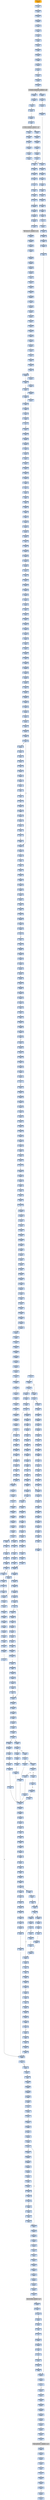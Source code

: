 strict digraph G {
	graph [bgcolor=transparent,
		name=G
	];
	node [color=lightsteelblue,
		fillcolor=lightsteelblue,
		shape=rectangle,
		style=filled
	];
	"0x004242a8"	[label="0x004242a8
movl"];
	"0x004242aa"	[label="0x004242aa
testl"];
	"0x004242a8" -> "0x004242aa"	[color="#000000"];
	"0x00424aab"	[label="0x00424aab
shll"];
	"0x00424aad"	[label="0x00424aad
addl"];
	"0x00424aab" -> "0x00424aad"	[color="#000000"];
	"0x00424bc7"	[label="0x00424bc7
call"];
	"0x004249b0"	[label="0x004249b0
pushl"];
	"0x00424bc7" -> "0x004249b0"	[color="#000000"];
	"0x004247be"	[label="0x004247be
movb"];
	"0x004247c2"	[label="0x004247c2
movl"];
	"0x004247be" -> "0x004247c2"	[color="#000000"];
	"0x004249c2"	[label="0x004249c2
incl"];
	"0x004249c3"	[label="0x004249c3
movb"];
	"0x004249c2" -> "0x004249c3"	[color="#000000"];
	"0x0042405d"	[label="0x0042405d
jne"];
	"0x0042405f"	[label="0x0042405f
leal"];
	"0x0042405d" -> "0x0042405f"	[color="#000000",
		label=F];
	"0x00424416"	[label="0x00424416
jne"];
	"0x00424420"	[label="0x00424420
pushl"];
	"0x00424416" -> "0x00424420"	[color="#000000",
		label=T];
	"0x00424056"	[label="0x00424056
movb"];
	"0x00424058"	[label="0x00424058
scasb"];
	"0x00424056" -> "0x00424058"	[color="#000000"];
	"0x00424a8b"	[label="0x00424a8b
xorl"];
	"0x00424a8d"	[label="0x00424a8d
leal"];
	"0x00424a8b" -> "0x00424a8d"	[color="#000000"];
	"0x00424a75"	[label="0x00424a75
addl"];
	"0x00424a77"	[label="0x00424a77
movl"];
	"0x00424a75" -> "0x00424a77"	[color="#000000"];
	"0x00424949"	[label="0x00424949
je"];
	"0x0042495a"	[label="0x0042495a
movl"];
	"0x00424949" -> "0x0042495a"	[color="#000000",
		label=T];
	"0x004248c9"	[label="0x004248c9
cmpl"];
	"0x004248cc"	[label="0x004248cc
movl"];
	"0x004248c9" -> "0x004248cc"	[color="#000000"];
	"0x00424a93"	[label="0x00424a93
movl"];
	"0x00424a8d" -> "0x00424a93"	[color="#000000"];
	"0x00424f74"	[label="0x00424f74
jb"];
	"0x00424f7a"	[label="0x00424f7a
movl"];
	"0x00424f74" -> "0x00424f7a"	[color="#000000",
		label=F];
	"0x004241b0"	[label="0x004241b0
je"];
	"0x004241ba"	[label="0x004241ba
movl"];
	"0x004241b0" -> "0x004241ba"	[color="#000000",
		label=T];
	"0x004247b9"	[label="0x004247b9
movl"];
	"0x004247bb"	[label="0x004247bb
movb"];
	"0x004247b9" -> "0x004247bb"	[color="#000000"];
	"0x00424e6a"	[label="0x00424e6a
movl"];
	"0x00424e6d"	[label="0x00424e6d
movl"];
	"0x00424e6a" -> "0x00424e6d"	[color="#000000"];
	"0x004247a8"	[label="0x004247a8
movl"];
	"0x004247ad"	[label="0x004247ad
pushl"];
	"0x004247a8" -> "0x004247ad"	[color="#000000"];
	"0x00424ba2"	[label="0x00424ba2
leal"];
	"0x00424ba8"	[label="0x00424ba8
leal"];
	"0x00424ba2" -> "0x00424ba8"	[color="#000000"];
	"0x0042404f"	[label="0x0042404f
call"];
	GETPROCADDRESS_KERNEL32_DLL	[color=lightgrey,
		fillcolor=lightgrey,
		label="GETPROCADDRESS_KERNEL32_DLL
GETPROCADDRESS-KERNEL32-DLL"];
	"0x0042404f" -> GETPROCADDRESS_KERNEL32_DLL	[color="#000000"];
	"0x00424ed9"	[label="0x00424ed9
movl"];
	"0x00424ede"	[label="0x00424ede
subl"];
	"0x00424ed9" -> "0x00424ede"	[color="#000000"];
	"0x00424ee2"	[label="0x00424ee2
shrl"];
	"0x00424ee4"	[label="0x00424ee4
movl"];
	"0x00424ee2" -> "0x00424ee4"	[color="#000000"];
	"0x0042484d"	[label="0x0042484d
leal"];
	"0x00424851"	[label="0x00424851
xorl"];
	"0x0042484d" -> "0x00424851"	[color="#000000"];
	"0x00424042"	[label="0x00424042
movl"];
	"0x00424048"	[label="0x00424048
movl"];
	"0x00424042" -> "0x00424048"	[color="#000000"];
	"0x004246ea"	[label="0x004246ea
pushl"];
	"0x004246eb"	[label="0x004246eb
pushl"];
	"0x004246ea" -> "0x004246eb"	[color="#000000"];
	"0x0042411f"	[label="0x0042411f
orl"];
	"0x00424121"	[label="0x00424121
je"];
	"0x0042411f" -> "0x00424121"	[color="#000000"];
	"0x00424b08"	[label="0x00424b08
movl"];
	"0x00424b0c"	[label="0x00424b0c
pushl"];
	"0x00424b08" -> "0x00424b0c"	[color="#000000"];
	"0x00424d38"	[label="0x00424d38
movl"];
	"0x00424d3a"	[label="0x00424d3a
incl"];
	"0x00424d38" -> "0x00424d3a"	[color="#000000"];
	"0x00424a9b"	[label="0x00424a9b
movb"];
	"0x00424aa2"	[label="0x00424aa2
popl"];
	"0x00424a9b" -> "0x00424aa2"	[color="#000000"];
	"0x0042410e"	[label="0x0042410e
pushl"];
	"0x0042410f"	[label="0x0042410f
pushl"];
	"0x0042410e" -> "0x0042410f"	[color="#000000"];
	"0x004242ee"	[label="0x004242ee
testl"];
	"0x004242f0"	[label="0x004242f0
popl"];
	"0x004242ee" -> "0x004242f0"	[color="#000000"];
	"0x00424cc9"	[label="0x00424cc9
jb"];
	"0x00424ccb"	[label="0x00424ccb
jmp"];
	"0x00424cc9" -> "0x00424ccb"	[color="#000000",
		label=F];
	"0x00424960"	[label="0x00424960
xorl"];
	"0x00424962"	[label="0x00424962
testl"];
	"0x00424960" -> "0x00424962"	[color="#000000"];
	"0x004240f7"	[label="0x004240f7
pushl"];
	"0x004240fa"	[label="0x004240fa
pushl"];
	"0x004240f7" -> "0x004240fa"	[color="#000000"];
	"0x00424e42"	[label="0x00424e42
movb"];
	"0x00424e46"	[label="0x00424e46
movl"];
	"0x00424e42" -> "0x00424e46"	[color="#000000"];
	"0x004249bc"	[label="0x004249bc
jb"];
	"0x004249be"	[label="0x004249be
movl"];
	"0x004249bc" -> "0x004249be"	[color="#000000",
		label=F];
	"0x004249ee"	[label="0x004249ee
movl"];
	"0x004249bc" -> "0x004249ee"	[color="#000000",
		label=T];
	"0x00424bc3"	[label="0x00424bc3
xorl"];
	"0x00424bc5"	[label="0x00424bc5
movl"];
	"0x00424bc3" -> "0x00424bc5"	[color="#000000"];
	"0x00424b6d"	[label="0x00424b6d
pushl"];
	"0x00424b6e"	[label="0x00424b6e
leal"];
	"0x00424b6d" -> "0x00424b6e"	[color="#000000"];
	"0x00424155"	[label="0x00424155
jmp"];
	"0x0042415f"	[label="0x0042415f
movl"];
	"0x00424155" -> "0x0042415f"	[color="#000000"];
	"0x004246d7"	[label="0x004246d7
call"];
	"0x00424a84"	[label="0x00424a84
pushl"];
	"0x004246d7" -> "0x00424a84"	[color="#000000"];
	"0x00424a6c"	[label="0x00424a6c
subl"];
	"0x00424a6e"	[label="0x00424a6e
popl"];
	"0x00424a6c" -> "0x00424a6e"	[color="#000000"];
	"0x004248e9"	[label="0x004248e9
movl"];
	"0x004248eb"	[label="0x004248eb
andl"];
	"0x004248e9" -> "0x004248eb"	[color="#000000"];
	"0x00424b43"	[label="0x00424b43
movl"];
	"0x00424b49"	[label="0x00424b49
movl"];
	"0x00424b43" -> "0x00424b49"	[color="#000000"];
	"0x004242ac"	[label="0x004242ac
jne"];
	"0x004242b1"	[label="0x004242b1
addl"];
	"0x004242ac" -> "0x004242b1"	[color="#000000",
		label=T];
	"0x00424970"	[label="0x00424970
testb"];
	"0x00424972"	[label="0x00424972
je"];
	"0x00424970" -> "0x00424972"	[color="#000000"];
	"0x00424e62"	[label="0x00424e62
movl"];
	"0x00424e65"	[label="0x00424e65
jae"];
	"0x00424e62" -> "0x00424e65"	[color="#000000"];
	"0x004248ad"	[label="0x004248ad
cmpl"];
	"0x004248b3"	[label="0x004248b3
movl"];
	"0x004248ad" -> "0x004248b3"	[color="#000000"];
	"0x00424eec"	[label="0x00424eec
subl"];
	"0x00424eee"	[label="0x00424eee
andl"];
	"0x00424eec" -> "0x00424eee"	[color="#000000"];
	"0x00424161"	[label="0x00424161
movl"];
	"0x00424163"	[label="0x00424163
addl"];
	"0x00424161" -> "0x00424163"	[color="#000000"];
	"0x0042492b"	[label="0x0042492b
addl"];
	"0x0042492e"	[label="0x0042492e
cmpl"];
	"0x0042492b" -> "0x0042492e"	[color="#000000"];
	"0x004247db"	[label="0x004247db
movl"];
	"0x004247de"	[label="0x004247de
movl"];
	"0x004247db" -> "0x004247de"	[color="#000000"];
	"0x00424cd4"	[label="0x00424cd4
movl"];
	"0x00424cda"	[label="0x00424cda
leal"];
	"0x00424cd4" -> "0x00424cda"	[color="#000000"];
	"0x00424d2d"	[label="0x00424d2d
cmpl"];
	"0x00424d32"	[label="0x00424d32
jae"];
	"0x00424d2d" -> "0x00424d32"	[color="#000000"];
	"0x004240e8"	[label="0x004240e8
pushl"];
	"0x004240e9"	[label="0x004240e9
movl"];
	"0x004240e8" -> "0x004240e9"	[color="#000000"];
	"0x0042492a"	[label="0x0042492a
decl"];
	"0x0042492a" -> "0x0042492b"	[color="#000000"];
	"0x00424853"	[label="0x00424853
repz"];
	"0x00424851" -> "0x00424853"	[color="#000000"];
	"0x00424a86"	[label="0x00424a86
pushl"];
	"0x00424a87"	[label="0x00424a87
movl"];
	"0x00424a86" -> "0x00424a87"	[color="#000000"];
	"0x00424ece"	[label="0x00424ece
movl"];
	"0x00424ed1"	[label="0x00424ed1
jae"];
	"0x00424ece" -> "0x00424ed1"	[color="#000000"];
	"0x00424840"	[label="0x00424840
movl"];
	"0x00424845"	[label="0x00424845
movl"];
	"0x00424840" -> "0x00424845"	[color="#000000"];
	"0x00424911"	[label="0x00424911
movl"];
	"0x00424915"	[label="0x00424915
andl"];
	"0x00424911" -> "0x00424915"	[color="#000000"];
	"0x004249cc"	[label="0x004249cc
movl"];
	"0x004249d0"	[label="0x004249d0
shll"];
	"0x004249cc" -> "0x004249d0"	[color="#000000"];
	"0x00424f63"	[label="0x00424f63
jmp"];
	"0x00424f70"	[label="0x00424f70
cmpl"];
	"0x00424f63" -> "0x00424f70"	[color="#000000"];
	"0x004248e6"	[label="0x004248e6
shrl"];
	"0x004248e6" -> "0x004248e9"	[color="#000000"];
	"0x00424eb5"	[label="0x00424eb5
movl"];
	"0x00424eb8"	[label="0x00424eb8
movl"];
	"0x00424eb5" -> "0x00424eb8"	[color="#000000"];
	"0x00424ed3"	[label="0x00424ed3
movl"];
	"0x00424ed6"	[label="0x00424ed6
movl"];
	"0x00424ed3" -> "0x00424ed6"	[color="#000000"];
	"0x004248fa"	[label="0x004248fa
movl"];
	"0x004248fe"	[label="0x004248fe
movl"];
	"0x004248fa" -> "0x004248fe"	[color="#000000"];
	"0x00424af8"	[label="0x00424af8
popl"];
	"0x00424af9"	[label="0x00424af9
addl"];
	"0x00424af8" -> "0x00424af9"	[color="#000000"];
	"0x004240bc"	[label="0x004240bc
pushl"];
	"0x004240be"	[label="0x004240be
call"];
	"0x004240bc" -> "0x004240be"	[color="#000000"];
	"0x00424b0d"	[label="0x00424b0d
movl"];
	"0x00424b0c" -> "0x00424b0d"	[color="#000000"];
	"0x00424d42"	[label="0x00424d42
jmp"];
	"0x00424d42" -> "0x00424f70"	[color="#000000"];
	"0x004249e4"	[label="0x004249e4
movl"];
	"0x004249e6"	[label="0x004249e6
movl"];
	"0x004249e4" -> "0x004249e6"	[color="#000000"];
	"0x00424289"	[label="0x00424289
jne"];
	"0x00424292"	[label="0x00424292
movl"];
	"0x00424289" -> "0x00424292"	[color="#000000",
		label=T];
	"0x00424e76"	[label="0x00424e76
shrl"];
	"0x00424e78"	[label="0x00424e78
movl"];
	"0x00424e76" -> "0x00424e78"	[color="#000000"];
	"0x00424994"	[label="0x00424994
movl"];
	"0x00424996"	[label="0x00424996
movl"];
	"0x00424994" -> "0x00424996"	[color="#000000"];
	"0x0042436e"	[label="0x0042436e
jmp"];
	"0x004242a2"	[label="0x004242a2
movl"];
	"0x0042436e" -> "0x004242a2"	[color="#000000"];
	"0x00424e8a"	[label="0x00424e8a
leal"];
	"0x00424e90"	[label="0x00424e90
call"];
	"0x00424e8a" -> "0x00424e90"	[color="#000000"];
	"0x0042415f" -> "0x00424161"	[color="#000000"];
	"0x004246f0"	[label="0x004246f0
call"];
	"0x00424b02"	[label="0x00424b02
movl"];
	"0x004246f0" -> "0x00424b02"	[color="#000000"];
	"0x004249b5"	[label="0x004249b5
pushl"];
	"0x004249b6"	[label="0x004249b6
movl"];
	"0x004249b5" -> "0x004249b6"	[color="#000000"];
	"0x00424939"	[label="0x00424939
movl"];
	"0x0042493d"	[label="0x0042493d
jge"];
	"0x00424939" -> "0x0042493d"	[color="#000000"];
	"0x004247fb"	[label="0x004247fb
subl"];
	"0x004247fd"	[label="0x004247fd
andl"];
	"0x004247fb" -> "0x004247fd"	[color="#000000"];
	"0x0042480b"	[label="0x0042480b
popl"];
	"0x0042480c"	[label="0x0042480c
ret"];
	"0x0042480b" -> "0x0042480c"	[color="#000000"];
	"0x004248c1"	[label="0x004248c1
movl"];
	"0x004248c4"	[label="0x004248c4
movl"];
	"0x004248c1" -> "0x004248c4"	[color="#000000"];
	"0x00424a6a"	[label="0x00424a6a
subl"];
	"0x00424a6a" -> "0x00424a6c"	[color="#000000"];
	"0x00424ec8"	[label="0x00424ec8
cmpl"];
	"0x00424ecb"	[label="0x00424ecb
movl"];
	"0x00424ec8" -> "0x00424ecb"	[color="#000000"];
	"0x004249a4"	[label="0x004249a4
movb"];
	"0x004249a6"	[label="0x004249a6
popl"];
	"0x004249a4" -> "0x004249a6"	[color="#000000"];
	"0x0042417b"	[label="0x0042417b
popl"];
	"0x0042417c"	[label="0x0042417c
pushl"];
	"0x0042417b" -> "0x0042417c"	[color="#000000"];
	"0x00424f70" -> "0x00424f74"	[color="#000000"];
	"0x004249fd"	[label="0x004249fd
movl"];
	"0x00424a00"	[label="0x00424a00
andl"];
	"0x004249fd" -> "0x00424a00"	[color="#000000"];
	"0x00424b71"	[label="0x00424b71
pushl"];
	"0x00424b6e" -> "0x00424b71"	[color="#000000"];
	"0x00424384"	[label="0x00424384
jmp"];
	"0x00424271"	[label="0x00424271
movl"];
	"0x00424384" -> "0x00424271"	[color="#000000"];
	"0x004249a2"	[label="0x004249a2
popl"];
	"0x004249a3"	[label="0x004249a3
popl"];
	"0x004249a2" -> "0x004249a3"	[color="#000000"];
	"0x0042483c"	[label="0x0042483c
pushl"];
	"0x0042483d"	[label="0x0042483d
movl"];
	"0x0042483c" -> "0x0042483d"	[color="#000000"];
	"0x00424b06"	[label="0x00424b06
movl"];
	"0x00424b02" -> "0x00424b06"	[color="#000000"];
	"0x00424f37"	[label="0x00424f37
movl"];
	"0x00424f39"	[label="0x00424f39
movl"];
	"0x00424f37" -> "0x00424f39"	[color="#000000"];
	"0x004249c0"	[label="0x004249c0
movb"];
	"0x004249c0" -> "0x004249c2"	[color="#000000"];
	"0x00424904"	[label="0x00424904
shll"];
	"0x00424907"	[label="0x00424907
movw"];
	"0x00424904" -> "0x00424907"	[color="#000000"];
	"0x00424f3e"	[label="0x00424f3e
leal"];
	"0x00424f41"	[label="0x00424f41
cmpl"];
	"0x00424f3e" -> "0x00424f41"	[color="#000000"];
	"0x0042486d"	[label="0x0042486d
leal"];
	"0x00424871"	[label="0x00424871
incl"];
	"0x0042486d" -> "0x00424871"	[color="#000000"];
	"0x00424864"	[label="0x00424864
xorl"];
	"0x00424866"	[label="0x00424866
movb"];
	"0x00424864" -> "0x00424866"	[color="#000000"];
	"0x00424a83"	[label="0x00424a83
ret"];
	"0x00424a83" -> "0x00424d2d"	[color="#000000"];
	"0x00424e95"	[label="0x00424e95
addl"];
	"0x00424a83" -> "0x00424e95"	[color="#000000"];
	"0x004248d8"	[label="0x004248d8
movl"];
	"0x004248dc"	[label="0x004248dc
movl"];
	"0x004248d8" -> "0x004248dc"	[color="#000000"];
	"0x00424a89"	[label="0x00424a89
xorl"];
	"0x00424a87" -> "0x00424a89"	[color="#000000"];
	"0x00424062"	[label="0x00424062
jmp"];
	"0x0042405f" -> "0x00424062"	[color="#000000"];
	"0x00424389"	[label="0x00424389
movl"];
	"0x0042438f"	[label="0x0042438f
movl"];
	"0x00424389" -> "0x0042438f"	[color="#000000"];
	"0x00424ce6"	[label="0x00424ce6
popl"];
	"0x00424ce7"	[label="0x00424ce7
popl"];
	"0x00424ce6" -> "0x00424ce7"	[color="#000000"];
	"0x004249b1"	[label="0x004249b1
pushl"];
	"0x004249b0" -> "0x004249b1"	[color="#000000"];
	"0x0042491e"	[label="0x0042491e
movl"];
	"0x00424922"	[label="0x00424922
movl"];
	"0x0042491e" -> "0x00424922"	[color="#000000"];
	"0x00424cea"	[label="0x00424cea
popl"];
	"0x00424ceb"	[label="0x00424ceb
addl"];
	"0x00424cea" -> "0x00424ceb"	[color="#000000"];
	"0x00424bac"	[label="0x00424bac
pushl"];
	"0x00424ba8" -> "0x00424bac"	[color="#000000"];
	"0x0042401a"	[label="0x0042401a
addl"];
	"0x0042401c"	[label="0x0042401c
subl"];
	"0x0042401a" -> "0x0042401c"	[color="#000000"];
	"0x00424153"	[label="0x00424153
popl"];
	"0x00424154"	[label="0x00424154
popl"];
	"0x00424153" -> "0x00424154"	[color="#000000"];
	"0x00424a2a"	[label="0x00424a2a
jmp"];
	"0x00424a58"	[label="0x00424a58
movl"];
	"0x00424a2a" -> "0x00424a58"	[color="#000000"];
	"0x004247d9"	[label="0x004247d9
addl"];
	"0x004247d9" -> "0x004247db"	[color="#000000"];
	"0x00424e20"	[label="0x00424e20
testb"];
	"0x00424e22"	[label="0x00424e22
movl"];
	"0x00424e20" -> "0x00424e22"	[color="#000000"];
	"0x00424e9a"	[label="0x00424e9a
jmp"];
	"0x00424ef7"	[label="0x00424ef7
cmpl"];
	"0x00424e9a" -> "0x00424ef7"	[color="#000000"];
	"0x00424872"	[label="0x00424872
incl"];
	"0x00424873"	[label="0x00424873
cmpl"];
	"0x00424872" -> "0x00424873"	[color="#000000"];
	"0x00424f81"	[label="0x00424f81
popl"];
	"0x00424f82"	[label="0x00424f82
popl"];
	"0x00424f81" -> "0x00424f82"	[color="#000000"];
	"0x004249b2"	[label="0x004249b2
pushl"];
	"0x004249b1" -> "0x004249b2"	[color="#000000"];
	"0x0042491a"	[label="0x0042491a
movl"];
	"0x0042491a" -> "0x0042491e"	[color="#000000"];
	"0x00424152"	[label="0x00424152
popl"];
	"0x00424152" -> "0x00424153"	[color="#000000"];
	"0x00424a6f"	[label="0x00424a6f
shrl"];
	"0x00424a71"	[label="0x00424a71
movl"];
	"0x00424a6f" -> "0x00424a71"	[color="#000000"];
	"0x00424afe"	[label="0x00424afe
popl"];
	"0x00424aff"	[label="0x00424aff
ret"];
	"0x00424afe" -> "0x00424aff"	[color="#000000"];
	"0x00424af9" -> "0x00424afe"	[color="#000000"];
	"0x004249be" -> "0x004249c0"	[color="#000000"];
	"0x0042489a"	[label="0x0042489a
movl"];
	"0x0042489e"	[label="0x0042489e
leal"];
	"0x0042489a" -> "0x0042489e"	[color="#000000"];
	"0x00424efc"	[label="0x00424efc
movl"];
	"0x00424f03"	[label="0x00424f03
testl"];
	"0x00424efc" -> "0x00424f03"	[color="#000000"];
	"0x004248b7"	[label="0x004248b7
ja"];
	"0x004248bd"	[label="0x004248bd
movl"];
	"0x004248b7" -> "0x004248bd"	[color="#000000",
		label=F];
	"0x00424b76"	[label="0x00424b76
call"];
	"0x004247a4"	[label="0x004247a4
pushl"];
	"0x00424b76" -> "0x004247a4"	[color="#000000"];
	"0x004247b4"	[label="0x004247b4
movl"];
	"0x004247b4" -> "0x004247b9"	[color="#000000"];
	"0x00424103"	[label="0x00424103
cmpb"];
	"0x00424106"	[label="0x00424106
jne"];
	"0x00424103" -> "0x00424106"	[color="#000000"];
	"0x00424425"	[label="0x00424425
ret"];
	"0x004248bd" -> "0x004248c1"	[color="#000000"];
	"0x00424cf8"	[label="0x00424cf8
popl"];
	"0x00424cf9"	[label="0x00424cf9
subl"];
	"0x00424cf8" -> "0x00424cf9"	[color="#000000"];
	"0x004242bb"	[label="0x004242bb
movl"];
	"0x004242be"	[label="0x004242be
addl"];
	"0x004242bb" -> "0x004242be"	[color="#000000"];
	"0x00424f51"	[label="0x00424f51
movl"];
	"0x00424f53"	[label="0x00424f53
cmpl"];
	"0x00424f51" -> "0x00424f53"	[color="#000000"];
	"0x00424392"	[label="0x00424392
addl"];
	"0x0042438f" -> "0x00424392"	[color="#000000"];
	"0x00424e41"	[label="0x00424e41
incl"];
	"0x00424e41" -> "0x00424e42"	[color="#000000"];
	"0x0042490f"	[label="0x0042490f
movl"];
	"0x0042490f" -> "0x00424911"	[color="#000000"];
	"0x00424ab0"	[label="0x00424ab0
cmpl"];
	"0x00424ab3"	[label="0x00424ab3
jb"];
	"0x00424ab0" -> "0x00424ab3"	[color="#000000"];
	"0x00424f22"	[label="0x00424f22
leal"];
	"0x00424f25"	[label="0x00424f25
movl"];
	"0x00424f22" -> "0x00424f25"	[color="#000000"];
	"0x00424035"	[label="0x00424035
leal"];
	"0x0042403b"	[label="0x0042403b
pushl"];
	"0x00424035" -> "0x0042403b"	[color="#000000"];
	"0x00424b4f"	[label="0x00424b4f
movl"];
	"0x00424b55"	[label="0x00424b55
repz"];
	"0x00424b4f" -> "0x00424b55"	[color="#000000"];
	"0x00424243"	[label="0x00424243
movl"];
	"0x00424249"	[label="0x00424249
movl"];
	"0x00424243" -> "0x00424249"	[color="#000000"];
	"0x00424a7d"	[label="0x00424a7d
popl"];
	"0x00424a7e"	[label="0x00424a7e
popl"];
	"0x00424a7d" -> "0x00424a7e"	[color="#000000"];
	"0x004241c6"	[label="0x004241c6
subl"];
	"0x004241c8"	[label="0x004241c8
je"];
	"0x004241c6" -> "0x004241c8"	[color="#000000"];
	"0x004247e8"	[label="0x004247e8
movl"];
	"0x004247eb"	[label="0x004247eb
movl"];
	"0x004247e8" -> "0x004247eb"	[color="#000000"];
	"0x00424aaf"	[label="0x00424aaf
incl"];
	"0x00424aaf" -> "0x00424ab0"	[color="#000000"];
	"0x00424394"	[label="0x00424394
pushl"];
	"0x00424392" -> "0x00424394"	[color="#000000"];
	"0x00424365"	[label="0x00424365
movl"];
	"0x00424367"	[label="0x00424367
addl"];
	"0x00424365" -> "0x00424367"	[color="#000000"];
	"0x00424415"	[label="0x00424415
popa"];
	"0x00424415" -> "0x00424416"	[color="#000000"];
	"0x00424f05"	[label="0x00424f05
je"];
	"0x00424f03" -> "0x00424f05"	[color="#000000"];
	"0x00424ef3"	[label="0x00424ef3
shrl"];
	"0x00424eee" -> "0x00424ef3"	[color="#000000"];
	"0x00424d3b"	[label="0x00424d3b
incl"];
	"0x00424d3a" -> "0x00424d3b"	[color="#000000"];
	"0x0042497f"	[label="0x0042497f
movl"];
	"0x00424983"	[label="0x00424983
movl"];
	"0x0042497f" -> "0x00424983"	[color="#000000"];
	"0x00424e36"	[label="0x00424e36
movl"];
	"0x00424e39"	[label="0x00424e39
movl"];
	"0x00424e36" -> "0x00424e39"	[color="#000000"];
	"0x00424d3c"	[label="0x00424d3c
movl"];
	"0x00424d3b" -> "0x00424d3c"	[color="#000000"];
	"0x00424f2b"	[label="0x00424f2b
movl"];
	"0x00424f25" -> "0x00424f2b"	[color="#000000"];
	"0x00424ec4"	[label="0x00424ec4
orl"];
	"0x00424ec6"	[label="0x00424ec6
movl"];
	"0x00424ec4" -> "0x00424ec6"	[color="#000000"];
	"0x00424baf"	[label="0x00424baf
call"];
	"0x00424834"	[label="0x00424834
subl"];
	"0x00424baf" -> "0x00424834"	[color="#000000"];
	"0x00424ce3"	[label="0x00424ce3
repz"];
	"0x00424ce5"	[label="0x00424ce5
popl"];
	"0x00424ce3" -> "0x00424ce5"	[color="#000000"];
	"0x00424b0f"	[label="0x00424b0f
leal"];
	"0x00424b0d" -> "0x00424b0f"	[color="#000000"];
	"0x00424e24"	[label="0x00424e24
je"];
	"0x00424e9c"	[label="0x00424e9c
cmpl"];
	"0x00424e24" -> "0x00424e9c"	[color="#000000",
		label=T];
	"0x00424e26"	[label="0x00424e26
cmpl"];
	"0x00424e24" -> "0x00424e26"	[color="#000000",
		label=F];
	"0x00424ab5"	[label="0x00424ab5
movl"];
	"0x00424ab3" -> "0x00424ab5"	[color="#000000",
		label=F];
	"0x0042403c"	[label="0x0042403c
call"];
	"0x0042403b" -> "0x0042403c"	[color="#000000"];
	"0x00424993"	[label="0x00424993
incl"];
	"0x00424993" -> "0x00424994"	[color="#000000"];
	"0x004249b8"	[label="0x004249b8
cmpl"];
	"0x004249b6" -> "0x004249b8"	[color="#000000"];
	"0x00424bb4"	[label="0x00424bb4
testb"];
	"0x00424bb6"	[label="0x00424bb6
jne"];
	"0x00424bb4" -> "0x00424bb6"	[color="#000000"];
	"0x00424aad" -> "0x00424aaf"	[color="#000000"];
	"0x00424cde"	[label="0x00424cde
movl"];
	"0x00424cde" -> "0x00424ce3"	[color="#000000"];
	"0x00424b72"	[label="0x00424b72
pushl"];
	"0x00424b71" -> "0x00424b72"	[color="#000000"];
	VIRTUALALLOC_KERNEL32_DLL	[color=lightgrey,
		fillcolor=lightgrey,
		label="VIRTUALALLOC_KERNEL32_DLL
VIRTUALALLOC-KERNEL32-DLL"];
	"0x004240be" -> VIRTUALALLOC_KERNEL32_DLL	[color="#000000"];
	"0x00424e3c"	[label="0x00424e3c
shll"];
	"0x00424e39" -> "0x00424e3c"	[color="#000000"];
	"0x004240eb"	[label="0x004240eb
addl"];
	"0x004240e9" -> "0x004240eb"	[color="#000000"];
	"0x00424298"	[label="0x00424298
movl"];
	"0x00424298" -> "0x004242a2"	[color="#000000"];
	"0x00424b5a"	[label="0x00424b5a
call"];
	"0x00424b63"	[label="0x00424b63
subl"];
	"0x00424b5a" -> "0x00424b63"	[color="#000000"];
	"0x00424a1b"	[label="0x00424a1b
jmp"];
	"0x00424a1b" -> "0x00424a58"	[color="#000000"];
	"0x0042437b"	[label="0x0042437b
addl"];
	"0x0042437e"	[label="0x0042437e
movl"];
	"0x0042437b" -> "0x0042437e"	[color="#000000"];
	"0x00424988"	[label="0x00424988
movb"];
	"0x0042498b"	[label="0x0042498b
movl"];
	"0x00424988" -> "0x0042498b"	[color="#000000"];
	"0x00424964"	[label="0x00424964
jbe"];
	"0x00424962" -> "0x00424964"	[color="#000000"];
	"0x00424d36"	[label="0x00424d36
movb"];
	"0x00424d36" -> "0x00424d38"	[color="#000000"];
	"0x0042484b"	[label="0x0042484b
xorl"];
	"0x00424845" -> "0x0042484b"	[color="#000000"];
	"0x00424e97"	[label="0x00424e97
leal"];
	"0x00424e97" -> "0x00424e9a"	[color="#000000"];
	"0x004241c8" -> "0x00424243"	[color="#000000",
		label=T];
	"0x00424806"	[label="0x00424806
popl"];
	"0x00424807"	[label="0x00424807
movl"];
	"0x00424806" -> "0x00424807"	[color="#000000"];
	"0x00424f1c"	[label="0x00424f1c
movl"];
	"0x00424f1c" -> "0x00424f22"	[color="#000000"];
	"0x004247a7"	[label="0x004247a7
pushl"];
	"0x004247a7" -> "0x004247a8"	[color="#000000"];
	"0x00424f85"	[label="0x00424f85
popl"];
	"0x00424f86"	[label="0x00424f86
addl"];
	"0x00424f85" -> "0x00424f86"	[color="#000000"];
	"0x00424aa3"	[label="0x00424aa3
movl"];
	"0x00424aa2" -> "0x00424aa3"	[color="#000000"];
	"0x004248e0"	[label="0x004248e0
movl"];
	"0x004248dc" -> "0x004248e0"	[color="#000000"];
	"0x004246cc"	[label="0x004246cc
subl"];
	"0x004246d2"	[label="0x004246d2
leal"];
	"0x004246cc" -> "0x004246d2"	[color="#000000"];
	"0x0042400a"	[label="0x0042400a
popl"];
	"0x0042400b"	[label="0x0042400b
incl"];
	"0x0042400a" -> "0x0042400b"	[color="#000000"];
	"0x00424ed6" -> "0x00424ed9"	[color="#000000"];
	"0x00424a09"	[label="0x00424a09
movl"];
	"0x00424a0f"	[label="0x00424a0f
movl"];
	"0x00424a09" -> "0x00424a0f"	[color="#000000"];
	"0x004246dc"	[label="0x004246dc
movl"];
	"0x00424aff" -> "0x004246dc"	[color="#000000"];
	"0x00424cf1"	[label="0x00424cf1
ret"];
	"0x00424f6c"	[label="0x00424f6c
testb"];
	"0x00424cf1" -> "0x00424f6c"	[color="#000000"];
	"0x00424a20"	[label="0x00424a20
jae"];
	"0x00424a22"	[label="0x00424a22
cmpl"];
	"0x00424a20" -> "0x00424a22"	[color="#000000",
		label=F];
	"0x00424a2c"	[label="0x00424a2c
cmpl"];
	"0x00424a20" -> "0x00424a2c"	[color="#000000",
		label=T];
	"0x0042400c"	[label="0x0042400c
pushl"];
	"0x0042400d"	[label="0x0042400d
ret"];
	"0x0042400c" -> "0x0042400d"	[color="#000000"];
	"0x004247b3"	[label="0x004247b3
pushl"];
	"0x004247b3" -> "0x004247b4"	[color="#000000"];
	"0x00424a95"	[label="0x00424a95
pushl"];
	"0x00424a93" -> "0x00424a95"	[color="#000000"];
	"0x00424110"	[label="0x00424110
pushl"];
	"0x00424111"	[label="0x00424111
pushl"];
	"0x00424110" -> "0x00424111"	[color="#000000"];
	"0x00424a62"	[label="0x00424a62
movl"];
	"0x00424a65"	[label="0x00424a65
movl"];
	"0x00424a62" -> "0x00424a65"	[color="#000000"];
	"0x004247f4"	[label="0x004247f4
shrl"];
	"0x004247f6"	[label="0x004247f6
movl"];
	"0x004247f4" -> "0x004247f6"	[color="#000000"];
	"0x00424abd"	[label="0x00424abd
pushl"];
	"0x00424ac2"	[label="0x00424ac2
call"];
	"0x00424abd" -> "0x00424ac2"	[color="#000000"];
	"0x00424f55"	[label="0x00424f55
jb"];
	"0x00424f57"	[label="0x00424f57
movl"];
	"0x00424f55" -> "0x00424f57"	[color="#000000",
		label=F];
	"0x004240b7"	[label="0x004240b7
pushl"];
	"0x004240b7" -> "0x004240bc"	[color="#000000"];
	"0x00424a11"	[label="0x00424a11
shrl"];
	"0x00424a0f" -> "0x00424a11"	[color="#000000"];
	"0x00424a5f"	[label="0x00424a5f
movl"];
	"0x00424a5f" -> "0x00424a62"	[color="#000000"];
	"0x00424817"	[label="0x00424817
movl"];
	"0x0042481d"	[label="0x0042481d
movl"];
	"0x00424817" -> "0x0042481d"	[color="#000000"];
	"0x0042404a"	[label="0x0042404a
leal"];
	"0x0042404d"	[label="0x0042404d
pushl"];
	"0x0042404a" -> "0x0042404d"	[color="#000000"];
	"0x0042408d"	[label="0x0042408d
movl"];
	"0x00424062" -> "0x0042408d"	[color="#000000"];
	"0x004249f1"	[label="0x004249f1
movl"];
	"0x004249f4"	[label="0x004249f4
movl"];
	"0x004249f1" -> "0x004249f4"	[color="#000000"];
	"0x00424400"	[label="0x00424400
movl"];
	"0x00424405"	[label="0x00424405
pushl"];
	"0x00424400" -> "0x00424405"	[color="#000000"];
	"0x00424022"	[label="0x00424022
cmpl"];
	"0x0042401c" -> "0x00424022"	[color="#000000"];
	"0x00424826"	[label="0x00424826
movl"];
	"0x0042482c"	[label="0x0042482c
addl"];
	"0x00424826" -> "0x0042482c"	[color="#000000"];
	"0x00424a31"	[label="0x00424a31
movl"];
	"0x00424a36"	[label="0x00424a36
jmp"];
	"0x00424a31" -> "0x00424a36"	[color="#000000"];
	"0x00424885"	[label="0x00424885
movl"];
	"0x00424888"	[label="0x00424888
movl"];
	"0x00424885" -> "0x00424888"	[color="#000000"];
	"0x00424cc5"	[label="0x00424cc5
incl"];
	"0x00424cc6"	[label="0x00424cc6
cmpl"];
	"0x00424cc5" -> "0x00424cc6"	[color="#000000"];
	"0x00424154" -> "0x00424155"	[color="#000000"];
	"0x00424b32"	[label="0x00424b32
movl"];
	"0x00424b37"	[label="0x00424b37
movl"];
	"0x00424b32" -> "0x00424b37"	[color="#000000"];
	"0x00424f53" -> "0x00424f55"	[color="#000000"];
	"0x00424cb2"	[label="0x00424cb2
movb"];
	"0x00424cb9"	[label="0x00424cb9
xorl"];
	"0x00424cb2" -> "0x00424cb9"	[color="#000000"];
	"0x004247f6" -> "0x004247fb"	[color="#000000"];
	"0x00424274"	[label="0x00424274
testl"];
	"0x00424271" -> "0x00424274"	[color="#000000"];
	"0x00424264"	[label="0x00424264
movl"];
	"0x00424269"	[label="0x00424269
movl"];
	"0x00424264" -> "0x00424269"	[color="#000000"];
	"0x00424cf2"	[label="0x00424cf2
call"];
	"0x00424cf2" -> "0x00424cf8"	[color="#000000"];
	"0x00424f83"	[label="0x00424f83
movb"];
	"0x00424f83" -> "0x00424f85"	[color="#000000"];
	"0x00424d3e"	[label="0x00424d3e
movl"];
	"0x00424d3c" -> "0x00424d3e"	[color="#000000"];
	"0x00424b3d"	[label="0x00424b3d
movl"];
	"0x00424b37" -> "0x00424b3d"	[color="#000000"];
	"0x00424cc6" -> "0x00424cc9"	[color="#000000"];
	"0x00424a96"	[label="0x00424a96
call"];
	"0x00424a96" -> "0x00424cf2"	[color="#000000"];
	"0x0042488c"	[label="0x0042488c
xorl"];
	"0x0042488e"	[label="0x0042488e
movl"];
	"0x0042488c" -> "0x0042488e"	[color="#000000"];
	"0x00424802"	[label="0x00424802
shrl"];
	"0x00424804"	[label="0x00424804
addl"];
	"0x00424802" -> "0x00424804"	[color="#000000"];
	"0x00424251"	[label="0x00424251
je"];
	"0x00424251" -> "0x00424264"	[color="#000000",
		label=T];
	"0x004248d3"	[label="0x004248d3
jl"];
	"0x004248d3" -> "0x00424922"	[color="#000000",
		label=T];
	"0x004248d5"	[label="0x004248d5
movl"];
	"0x004248d3" -> "0x004248d5"	[color="#000000",
		label=F];
	"0x00424b1b"	[label="0x00424b1b
movl"];
	"0x00424b1e"	[label="0x00424b1e
movl"];
	"0x00424b1b" -> "0x00424b1e"	[color="#000000"];
	"0x00424974"	[label="0x00424974
movl"];
	"0x0042497a"	[label="0x0042497a
andl"];
	"0x00424974" -> "0x0042497a"	[color="#000000"];
	"0x0042485c"	[label="0x0042485c
cmpl"];
	"0x0042485e"	[label="0x0042485e
movl"];
	"0x0042485c" -> "0x0042485e"	[color="#000000"];
	"0x0042483f"	[label="0x0042483f
pushl"];
	"0x0042483d" -> "0x0042483f"	[color="#000000"];
	"0x00424b98"	[label="0x00424b98
movb"];
	"0x0042480c" -> "0x00424b98"	[color="#000000"];
	"0x00424112"	[label="0x00424112
movl"];
	"0x00424114"	[label="0x00424114
subl"];
	"0x00424112" -> "0x00424114"	[color="#000000"];
	"0x004247d6"	[label="0x004247d6
movl"];
	"0x004247d6" -> "0x004247d9"	[color="#000000"];
	"0x00424e34"	[label="0x00424e34
jb"];
	"0x00424e34" -> "0x00424e36"	[color="#000000",
		label=F];
	"0x00424e67"	[label="0x00424e67
movl"];
	"0x00424e34" -> "0x00424e67"	[color="#000000",
		label=T];
	"0x00424101"	[label="0x00424101
movb"];
	"0x00424101" -> "0x00424103"	[color="#000000"];
	"0x00424172"	[label="0x00424172
repz"];
	"0x00424174"	[label="0x00424174
movl"];
	"0x00424172" -> "0x00424174"	[color="#000000"];
	"0x004247d4"	[label="0x004247d4
orl"];
	"0x004247d4" -> "0x004247d6"	[color="#000000"];
	"0x004246c8"	[label="0x004246c8
movl"];
	"0x004246c8" -> "0x004246cc"	[color="#000000"];
	"0x00424e95" -> "0x00424e97"	[color="#000000"];
	"0x00424cda" -> "0x00424cde"	[color="#000000"];
	"0x00424804" -> "0x00424806"	[color="#000000"];
	"0x0042484b" -> "0x0042484d"	[color="#000000"];
	"0x004242c8"	[label="0x004242c8
je"];
	"0x00424373"	[label="0x00424373
movl"];
	"0x004242c8" -> "0x00424373"	[color="#000000",
		label=T];
	"0x004248b3" -> "0x004248b7"	[color="#000000"];
	"0x004249de"	[label="0x004249de
addl"];
	"0x004249e1"	[label="0x004249e1
movl"];
	"0x004249de" -> "0x004249e1"	[color="#000000"];
	"0x00424cff"	[label="0x00424cff
ret"];
	"0x00424cf9" -> "0x00424cff"	[color="#000000"];
	"0x00424048" -> "0x0042404a"	[color="#000000"];
	"0x00424287"	[label="0x00424287
testl"];
	"0x00424287" -> "0x00424289"	[color="#000000"];
	"0x004248a9"	[label="0x004248a9
shll"];
	"0x004248ab"	[label="0x004248ab
addl"];
	"0x004248a9" -> "0x004248ab"	[color="#000000"];
	"0x004249a1"	[label="0x004249a1
popl"];
	"0x004249a1" -> "0x004249a2"	[color="#000000"];
	"0x00424176"	[label="0x00424176
andl"];
	"0x00424179"	[label="0x00424179
repz"];
	"0x00424176" -> "0x00424179"	[color="#000000"];
	"0x00424831"	[label="0x00424831
ret"];
	"0x0042482c" -> "0x00424831"	[color="#000000"];
	"0x00424855"	[label="0x00424855
movl"];
	"0x00424853" -> "0x00424855"	[color="#000000"];
	"0x00424a95" -> "0x00424a96"	[color="#000000"];
	"0x004248f6"	[label="0x004248f6
movl"];
	"0x004248f8"	[label="0x004248f8
movb"];
	"0x004248f6" -> "0x004248f8"	[color="#000000"];
	"0x004242c6"	[label="0x004242c6
testl"];
	"0x004242c6" -> "0x004242c8"	[color="#000000"];
	"0x00424ea0"	[label="0x00424ea0
jb"];
	"0x00424e9c" -> "0x00424ea0"	[color="#000000"];
	"0x0042480f"	[label="0x0042480f
movl"];
	"0x00424ac2" -> "0x0042480f"	[color="#000000"];
	"0x00424117"	[label="0x00424117
movl"];
	"0x00424114" -> "0x00424117"	[color="#000000"];
	GETMODULEHANDLEA_KERNEL32_DLL	[color=lightgrey,
		fillcolor=lightgrey,
		label="GETMODULEHANDLEA_KERNEL32_DLL
GETMODULEHANDLEA-KERNEL32-DLL"];
	"0x0042403c" -> GETMODULEHANDLEA_KERNEL32_DLL	[color="#000000"];
	"0x00424a36" -> "0x00424a58"	[color="#000000"];
	"0x00424a05"	[label="0x00424a05
cmpl"];
	"0x00424a07"	[label="0x00424a07
jae"];
	"0x00424a05" -> "0x00424a07"	[color="#000000"];
	"0x004240f1"	[label="0x004240f1
pushl"];
	"0x004240eb" -> "0x004240f1"	[color="#000000"];
	"0x0042487e"	[label="0x0042487e
movl"];
	"0x00424882"	[label="0x00424882
movl"];
	"0x0042487e" -> "0x00424882"	[color="#000000"];
	"0x00424b49" -> "0x00424b4f"	[color="#000000"];
	"0x00424a6e" -> "0x00424a6f"	[color="#000000"];
	"0x004248f0"	[label="0x004248f0
subl"];
	"0x004248eb" -> "0x004248f0"	[color="#000000"];
	"0x00424f4c"	[label="0x00424f4c
movb"];
	"0x00424f4e"	[label="0x00424f4e
movb"];
	"0x00424f4c" -> "0x00424f4e"	[color="#000000"];
	"0x00424292" -> "0x00424298"	[color="#000000"];
	"0x004249d3"	[label="0x004249d3
andl"];
	"0x004249d9"	[label="0x004249d9
orl"];
	"0x004249d3" -> "0x004249d9"	[color="#000000"];
	"0x004240fb"	[label="0x004240fb
pushl"];
	"0x004240fa" -> "0x004240fb"	[color="#000000"];
	"0x00424f49"	[label="0x00424f49
subl"];
	"0x00424f4b"	[label="0x00424f4b
incl"];
	"0x00424f49" -> "0x00424f4b"	[color="#000000"];
	"0x0042437e" -> "0x00424384"	[color="#000000"];
	"0x00424ca5"	[label="0x00424ca5
jne"];
	"0x00424ca5" -> "0x00424cb2"	[color="#000000",
		label=T];
	"0x00424179" -> "0x0042417b"	[color="#000000"];
	"0x00424f14"	[label="0x00424f14
jmp"];
	"0x00424f31"	[label="0x00424f31
movl"];
	"0x00424f14" -> "0x00424f31"	[color="#000000"];
	"0x00424b57"	[label="0x00424b57
movl"];
	"0x00424b55" -> "0x00424b57"	[color="#000000"];
	"0x004248cf"	[label="0x004248cf
movl"];
	"0x004248cc" -> "0x004248cf"	[color="#000000"];
	"0x004248cf" -> "0x004248d3"	[color="#000000"];
	"0x00424ecb" -> "0x00424ece"	[color="#000000"];
	"0x00424ef5"	[label="0x00424ef5
addl"];
	"0x00424ef5" -> "0x00424ef7"	[color="#000000"];
	VIRTUALPROTECT_KERNEL32_DLL	[color=lightgrey,
		fillcolor=lightgrey,
		label="VIRTUALPROTECT_KERNEL32_DLL
VIRTUALPROTECT-KERNEL32-DLL"];
	"0x004243ff"	[label="0x004243ff
popl"];
	VIRTUALPROTECT_KERNEL32_DLL -> "0x004243ff"	[color="#000000"];
	"0x004249e9"	[label="0x004249e9
cmpl"];
	"0x004249e6" -> "0x004249e9"	[color="#000000"];
	"0x00424189"	[label="0x00424189
call"];
	VIRTUALFREE_KERNEL32_DLL	[color=lightgrey,
		fillcolor=lightgrey,
		label="VIRTUALFREE_KERNEL32_DLL
VIRTUALFREE-KERNEL32-DLL"];
	"0x00424189" -> VIRTUALFREE_KERNEL32_DLL	[color="#000000"];
	"0x00424008"	[label="0x00424008
jmp"];
	"0x0042400d" -> "0x00424008"	[color="#000000"];
	"0x00424b74"	[label="0x00424b74
movl"];
	"0x00424b72" -> "0x00424b74"	[color="#000000"];
	"0x00424926"	[label="0x00424926
addl"];
	"0x00424922" -> "0x00424926"	[color="#000000"];
	"0x004242c0"	[label="0x004242c0
addl"];
	"0x004242c0" -> "0x004242c6"	[color="#000000"];
	"0x004249b8" -> "0x004249bc"	[color="#000000"];
	"0x004247e0"	[label="0x004247e0
movl"];
	"0x004247de" -> "0x004247e0"	[color="#000000"];
	"0x00424cc3"	[label="0x00424cc3
jne"];
	"0x00424cc3" -> "0x00424cc5"	[color="#000000",
		label=F];
	"0x00424ccd"	[label="0x00424ccd
movb"];
	"0x00424cc3" -> "0x00424ccd"	[color="#000000",
		label=T];
	"0x0042439d"	[label="0x0042439d
pushl"];
	"0x0042439e"	[label="0x0042439e
call"];
	"0x0042439d" -> "0x0042439e"	[color="#000000"];
	"0x0042404e"	[label="0x0042404e
pushl"];
	"0x0042404d" -> "0x0042404e"	[color="#000000"];
	"0x004246d6"	[label="0x004246d6
pushl"];
	"0x004246d6" -> "0x004246d7"	[color="#000000"];
	"0x00424929"	[label="0x00424929
incl"];
	"0x00424929" -> "0x0042492a"	[color="#000000"];
	"0x00424e29"	[label="0x00424e29
jb"];
	"0x00424e29" -> "0x00424e9c"	[color="#000000",
		label=T];
	"0x00424e2b"	[label="0x00424e2b
movl"];
	"0x00424e29" -> "0x00424e2b"	[color="#000000",
		label=F];
	"0x00424111" -> "0x00424112"	[color="#000000"];
	"0x00424882" -> "0x00424885"	[color="#000000"];
	"0x004249c9"	[label="0x004249c9
movl"];
	"0x004249c9" -> "0x004249cc"	[color="#000000"];
	"0x00424efa"	[label="0x00424efa
jae"];
	"0x00424ef7" -> "0x00424efa"	[color="#000000"];
	"0x0042416f"	[label="0x0042416f
sarl"];
	"0x0042416f" -> "0x00424172"	[color="#000000"];
	"0x00424966"	[label="0x00424966
movl"];
	"0x00424964" -> "0x00424966"	[color="#000000",
		label=F];
	"0x004240a7"	[label="0x004240a7
cmpl"];
	"0x004240aa"	[label="0x004240aa
je"];
	"0x004240a7" -> "0x004240aa"	[color="#000000"];
	"0x004240f1" -> "0x004240f7"	[color="#000000"];
	"0x00424a42"	[label="0x00424a42
jmp"];
	"0x00424a42" -> "0x00424a58"	[color="#000000"];
	"0x00424b30"	[label="0x00424b30
xorl"];
	"0x00424b30" -> "0x00424b32"	[color="#000000"];
	"0x00424a4e"	[label="0x00424a4e
jmp"];
	"0x00424a4e" -> "0x00424a58"	[color="#000000"];
	"0x004240b0"	[label="0x004240b0
pushl"];
	"0x004240b2"	[label="0x004240b2
pushl"];
	"0x004240b0" -> "0x004240b2"	[color="#000000"];
	"0x0042411d"	[label="0x0042411d
xorl"];
	"0x0042411d" -> "0x0042411f"	[color="#000000"];
	"0x00424093"	[label="0x00424093
orl"];
	"0x0042408d" -> "0x00424093"	[color="#000000"];
	"0x004242aa" -> "0x004242ac"	[color="#000000"];
	"0x00424151"	[label="0x00424151
popl"];
	"0x00424151" -> "0x00424152"	[color="#000000"];
	"0x004241c0"	[label="0x004241c0
movl"];
	"0x004241c0" -> "0x004241c6"	[color="#000000"];
	"0x00424900"	[label="0x00424900
movl"];
	"0x00424900" -> "0x00424904"	[color="#000000"];
	"0x00424931"	[label="0x00424931
movl"];
	"0x00424935"	[label="0x00424935
movl"];
	"0x00424931" -> "0x00424935"	[color="#000000"];
	"0x00424af1"	[label="0x00424af1
movl"];
	"0x00424831" -> "0x00424af1"	[color="#000000"];
	"0x00424a00" -> "0x00424a05"	[color="#000000"];
	"0x00424943"	[label="0x00424943
cmpl"];
	"0x00424943" -> "0x00424949"	[color="#000000"];
	"0x00424892"	[label="0x00424892
movl"];
	"0x0042488e" -> "0x00424892"	[color="#000000"];
	"0x0042480a"	[label="0x0042480a
popl"];
	"0x0042480a" -> "0x0042480b"	[color="#000000"];
	"0x00424b69"	[label="0x00424b69
pushl"];
	"0x00424b6a"	[label="0x00424b6a
movl"];
	"0x00424b69" -> "0x00424b6a"	[color="#000000"];
	GETPROCADDRESS_KERNEL32_DLL -> "0x004242ee"	[color="#000000"];
	"0x00424055"	[label="0x00424055
stosl"];
	GETPROCADDRESS_KERNEL32_DLL -> "0x00424055"	[color="#000000"];
	"0x00424935" -> "0x00424939"	[color="#000000"];
	"0x00424e5c"	[label="0x00424e5c
cmpl"];
	"0x00424e5f"	[label="0x00424e5f
movl"];
	"0x00424e5c" -> "0x00424e5f"	[color="#000000"];
	"0x00424f07"	[label="0x00424f07
movl"];
	"0x00424f0d"	[label="0x00424f0d
movl"];
	"0x00424f07" -> "0x00424f0d"	[color="#000000"];
	"0x0042426f"	[label="0x0042426f
addl"];
	"0x00424269" -> "0x0042426f"	[color="#000000"];
	"0x00424ab9"	[label="0x00424ab9
leal"];
	"0x00424ab5" -> "0x00424ab9"	[color="#000000"];
	"0x004248fe" -> "0x00424900"	[color="#000000"];
	"0x004249ec"	[label="0x004249ec
jae"];
	"0x004249ec" -> "0x004249ee"	[color="#000000",
		label=F];
	"0x00424f3d"	[label="0x00424f3d
incl"];
	"0x00424f39" -> "0x00424f3d"	[color="#000000"];
	"0x00424a44"	[label="0x00424a44
cmpl"];
	"0x00424a47"	[label="0x00424a47
jae"];
	"0x00424a44" -> "0x00424a47"	[color="#000000"];
	"0x0042483a"	[label="0x0042483a
pushl"];
	"0x0042483b"	[label="0x0042483b
pushl"];
	"0x0042483a" -> "0x0042483b"	[color="#000000"];
	"0x00424e65" -> "0x00424e67"	[color="#000000",
		label=F];
	"0x00424174" -> "0x00424176"	[color="#000000"];
	"0x004249db"	[label="0x004249db
movl"];
	"0x004249d9" -> "0x004249db"	[color="#000000"];
	"0x00424e49"	[label="0x00424e49
movl"];
	"0x00424e4c"	[label="0x00424e4c
movl"];
	"0x00424e49" -> "0x00424e4c"	[color="#000000"];
	"0x004240e2"	[label="0x004240e2
movl"];
	VIRTUALALLOC_KERNEL32_DLL -> "0x004240e2"	[color="#000000"];
	"0x004247b1"	[label="0x004247b1
jb"];
	"0x004247b1" -> "0x004247e8"	[color="#000000",
		label=T];
	"0x004247b1" -> "0x004247b3"	[color="#000000",
		label=F];
	"0x0042490a"	[label="0x0042490a
shrl"];
	"0x00424907" -> "0x0042490a"	[color="#000000"];
	"0x00424a77" -> "0x00424a7d"	[color="#000000"];
	"0x00424b63" -> "0x00424b69"	[color="#000000"];
	"0x00424001"	[color=lightgrey,
		fillcolor=orange,
		label="0x00424001
pusha"];
	"0x00424002"	[label="0x00424002
call"];
	"0x00424001" -> "0x00424002"	[color="#000000"];
	"0x00424f7e"	[label="0x00424f7e
movl"];
	"0x00424f7a" -> "0x00424f7e"	[color="#000000"];
	"0x0042496d"	[label="0x0042496d
movb"];
	"0x0042496d" -> "0x00424970"	[color="#000000"];
	"0x00424f4b" -> "0x00424f4c"	[color="#000000"];
	"0x00424ee0"	[label="0x00424ee0
addl"];
	"0x00424ee0" -> "0x00424ee2"	[color="#000000"];
	"0x004241a8"	[label="0x004241a8
movl"];
	VIRTUALFREE_KERNEL32_DLL -> "0x004241a8"	[color="#000000"];
	"0x004247c4"	[label="0x004247c4
movl"];
	"0x004247c7"	[label="0x004247c7
movl"];
	"0x004247c4" -> "0x004247c7"	[color="#000000"];
	"0x004241ae"	[label="0x004241ae
orl"];
	"0x004241ae" -> "0x004241b0"	[color="#000000"];
	"0x004248e0" -> "0x004248e6"	[color="#000000"];
	"0x00424e72"	[label="0x00424e72
subl"];
	"0x00424e74"	[label="0x00424e74
addl"];
	"0x00424e72" -> "0x00424e74"	[color="#000000"];
	"0x0042405b"	[label="0x0042405b
cmpb"];
	"0x0042405b" -> "0x0042405d"	[color="#000000"];
	"0x004249b3"	[label="0x004249b3
movl"];
	"0x004249b2" -> "0x004249b3"	[color="#000000"];
	"0x00424862"	[label="0x00424862
jbe"];
	"0x00424862" -> "0x00424864"	[color="#000000",
		label=F];
	"0x00424e1f"	[label="0x00424e1f
popl"];
	"0x00424e1f" -> "0x00424e20"	[color="#000000"];
	"0x00424ce8"	[label="0x00424ce8
movb"];
	"0x00424ce7" -> "0x00424ce8"	[color="#000000"];
	"0x004248f2"	[label="0x004248f2
addl"];
	"0x004248f4"	[label="0x004248f4
movb"];
	"0x004248f2" -> "0x004248f4"	[color="#000000"];
	"0x00424a71" -> "0x00424a75"	[color="#000000"];
	"0x0042410f" -> "0x00424110"	[color="#000000"];
	"0x0042439e" -> VIRTUALPROTECT_KERNEL32_DLL	[color="#000000"];
	"0x004249ee" -> "0x004249f1"	[color="#000000"];
	"0x00424e50"	[label="0x00424e50
andl"];
	"0x00424e55"	[label="0x00424e55
addl"];
	"0x00424e50" -> "0x00424e55"	[color="#000000"];
	"0x00424367" -> "0x0042436e"	[color="#000000"];
	"0x00424f82" -> "0x00424f83"	[color="#000000"];
	"0x00424a1d"	[label="0x00424a1d
cmpl"];
	"0x00424a1d" -> "0x00424a20"	[color="#000000"];
	"0x00424b6c"	[label="0x00424b6c
pushl"];
	"0x00424b6c" -> "0x00424b6d"	[color="#000000"];
	"0x00424ca3"	[label="0x00424ca3
testb"];
	"0x00424ca3" -> "0x00424ca5"	[color="#000000"];
	"0x0042483b" -> "0x0042483c"	[color="#000000"];
	"0x00424b24"	[label="0x00424b24
movl"];
	"0x00424b2a"	[label="0x00424b2a
movl"];
	"0x00424b24" -> "0x00424b2a"	[color="#000000"];
	"0x00424f05" -> "0x00424f37"	[color="#000000",
		label=T];
	"0x00424f05" -> "0x00424f07"	[color="#000000",
		label=F];
	"0x00424e88"	[label="0x00424e88
shrl"];
	"0x00424e88" -> "0x00424e8a"	[color="#000000"];
	"0x00424395"	[label="0x00424395
pushl"];
	"0x00424396"	[label="0x00424396
pushl"];
	"0x00424395" -> "0x00424396"	[color="#000000"];
	"0x00424e2e"	[label="0x00424e2e
leal"];
	"0x00424e2b" -> "0x00424e2e"	[color="#000000"];
	"0x004243ff" -> "0x00424400"	[color="#000000"];
	"0x00424888" -> "0x0042488c"	[color="#000000"];
	"0x004248d5" -> "0x004248d8"	[color="#000000"];
	"0x0042499f"	[label="0x0042499f
jb"];
	"0x0042499f" -> "0x004249a1"	[color="#000000",
		label=F];
	"0x00424b12"	[label="0x00424b12
movl"];
	"0x00424b0f" -> "0x00424b12"	[color="#000000"];
	"0x00424e82"	[label="0x00424e82
andl"];
	"0x00424e82" -> "0x00424e88"	[color="#000000"];
	"0x00424f31" -> "0x00424f37"	[color="#000000"];
	"0x004249ad"	[label="0x004249ad
ret"];
	"0x004249ad" -> "0x00424bb4"	[color="#000000"];
	"0x004249ad" -> "0x00424ca3"	[color="#000000"];
	"0x00424181"	[label="0x00424181
pushl"];
	"0x0042417c" -> "0x00424181"	[color="#000000"];
	"0x004247fd" -> "0x00424802"	[color="#000000"];
	"0x00424eb2"	[label="0x00424eb2
movl"];
	"0x00424eb2" -> "0x00424eb5"	[color="#000000"];
	"0x004247cb"	[label="0x004247cb
shll"];
	"0x004247ce"	[label="0x004247ce
andl"];
	"0x004247cb" -> "0x004247ce"	[color="#000000"];
	"0x00424918"	[label="0x00424918
repz"];
	"0x00424915" -> "0x00424918"	[color="#000000"];
	"0x004249a3" -> "0x004249a4"	[color="#000000"];
	"0x00424ccd" -> "0x00424cd4"	[color="#000000"];
	"0x00424169"	[label="0x00424169
movl"];
	"0x00424169" -> "0x0042416f"	[color="#000000"];
	"0x00424718"	[label="0x00424718
testb"];
	"0x0042471a"	[label="0x0042471a
jne"];
	"0x00424718" -> "0x0042471a"	[color="#000000"];
	"0x00424002" -> "0x0042400a"	[color="#000000"];
	"0x00424729"	[label="0x00424729
addl"];
	"0x0042472f"	[label="0x0042472f
ret"];
	"0x00424729" -> "0x0042472f"	[color="#000000"];
	"0x00424cff" -> "0x00424a9b"	[color="#000000"];
	"0x00424e18"	[label="0x00424e18
movb"];
	"0x00424cff" -> "0x00424e18"	[color="#000000"];
	"0x00424f43"	[label="0x00424f43
movl"];
	"0x00424f41" -> "0x00424f43"	[color="#000000"];
	"0x00424ec6" -> "0x00424ec8"	[color="#000000"];
	"0x0042440f"	[label="0x0042440f
movl"];
	"0x0042440f" -> "0x00424415"	[color="#000000"];
	"0x00424af7"	[label="0x00424af7
popl"];
	"0x00424af1" -> "0x00424af7"	[color="#000000"];
	"0x00424abc"	[label="0x00424abc
pushl"];
	"0x00424ab9" -> "0x00424abc"	[color="#000000"];
	"0x0042483f" -> "0x00424840"	[color="#000000"];
	"0x00424726"	[label="0x00424726
movl"];
	"0x0042471a" -> "0x00424726"	[color="#000000",
		label=T];
	"0x00424108"	[label="0x00424108
incb"];
	"0x00424108" -> "0x0042410e"	[color="#000000"];
	"0x004249fb"	[label="0x004249fb
shrl"];
	"0x004249fb" -> "0x004249fd"	[color="#000000"];
	"0x00424406"	[label="0x00424406
addl"];
	"0x0042440c"	[label="0x0042440c
popl"];
	"0x00424406" -> "0x0042440c"	[color="#000000"];
	"0x00424ce5" -> "0x00424ce6"	[color="#000000"];
	"0x00424f5b"	[label="0x00424f5b
addl"];
	"0x00424f5d"	[label="0x00424f5d
movl"];
	"0x00424f5b" -> "0x00424f5d"	[color="#000000"];
	"0x0042497a" -> "0x0042497f"	[color="#000000"];
	"0x004246ec"	[label="0x004246ec
leal"];
	"0x004246ec" -> "0x004246f0"	[color="#000000"];
	"0x0042498f"	[label="0x0042498f
leal"];
	"0x0042498f" -> "0x00424993"	[color="#000000"];
	"0x00424abc" -> "0x00424abd"	[color="#000000"];
	"0x00424a25"	[label="0x00424a25
sbbl"];
	"0x00424a22" -> "0x00424a25"	[color="#000000"];
	"0x00424e5a"	[label="0x00424e5a
movl"];
	"0x00424e5a" -> "0x00424e5c"	[color="#000000"];
	"0x00424966" -> "0x0042496d"	[color="#000000"];
	"0x00424a5a"	[label="0x00424a5a
movl"];
	"0x00424a5d"	[label="0x00424a5d
addl"];
	"0x00424a5a" -> "0x00424a5d"	[color="#000000"];
	"0x00424926" -> "0x00424929"	[color="#000000"];
	"0x004249a7"	[label="0x004249a7
addl"];
	"0x004249a7" -> "0x004249ad"	[color="#000000"];
	"0x00424397"	[label="0x00424397
pushl"];
	"0x00424398"	[label="0x00424398
pushl"];
	"0x00424397" -> "0x00424398"	[color="#000000"];
	"0x00424cbb"	[label="0x00424cbb
cmpb"];
	"0x00424cbb" -> "0x00424cc3"	[color="#000000"];
	"0x00424a85"	[label="0x00424a85
pushl"];
	"0x00424a85" -> "0x00424a86"	[color="#000000"];
	"0x00424b06" -> "0x00424b08"	[color="#000000"];
	"0x00424420" -> "0x00424425"	[color="#000000"];
	"0x004249c7"	[label="0x004249c7
movl"];
	"0x004249c3" -> "0x004249c7"	[color="#000000"];
	"0x00424f89"	[label="0x00424f89
ret"];
	"0x00424f86" -> "0x00424f89"	[color="#000000"];
	"0x004242b3"	[label="0x004242b3
addl"];
	"0x004242b9"	[label="0x004242b9
movl"];
	"0x004242b3" -> "0x004242b9"	[color="#000000"];
	"0x00424e3f"	[label="0x00424e3f
movb"];
	"0x00424e3c" -> "0x00424e3f"	[color="#000000"];
	"0x00424276"	[label="0x00424276
je"];
	"0x00424276" -> "0x00424389"	[color="#000000",
		label=T];
	"0x00424e6d" -> "0x00424e72"	[color="#000000"];
	"0x004248a1"	[label="0x004248a1
movl"];
	"0x0042489e" -> "0x004248a1"	[color="#000000"];
	"0x0042440d"	[label="0x0042440d
orl"];
	"0x0042440d" -> "0x0042440f"	[color="#000000"];
	"0x004240a1"	[label="0x004240a1
leal"];
	"0x004240a1" -> "0x004240a7"	[color="#000000"];
	"0x00424e7d"	[label="0x00424e7d
movl"];
	"0x00424e78" -> "0x00424e7d"	[color="#000000"];
	"0x0042439a"	[label="0x0042439a
pushl"];
	"0x0042439a" -> "0x0042439d"	[color="#000000"];
	"0x004240e2" -> "0x004240e8"	[color="#000000"];
	"0x004247ee"	[label="0x004247ee
movl"];
	"0x004247f2"	[label="0x004247f2
subl"];
	"0x004247ee" -> "0x004247f2"	[color="#000000"];
	"0x00424ec1"	[label="0x00424ec1
addl"];
	"0x00424ec1" -> "0x00424ec4"	[color="#000000"];
	"0x0042424f"	[label="0x0042424f
orl"];
	"0x00424249" -> "0x0042424f"	[color="#000000"];
	"0x0042490d"	[label="0x0042490d
repz"];
	"0x0042490a" -> "0x0042490d"	[color="#000000"];
	"0x004248a5"	[label="0x004248a5
movl"];
	"0x004248a5" -> "0x004248a9"	[color="#000000"];
	"0x00424059"	[label="0x00424059
jne"];
	"0x00424059" -> "0x0042405b"	[color="#000000",
		label=F];
	"0x0042400b" -> "0x0042400c"	[color="#000000"];
	"0x00424869"	[label="0x00424869
movl"];
	"0x00424869" -> "0x0042486d"	[color="#000000"];
	"0x00424e46" -> "0x00424e49"	[color="#000000"];
	GETMODULEHANDLEA_KERNEL32_DLL -> "0x00424042"	[color="#000000"];
	GETMODULEHANDLEA_KERNEL32_DLL -> "0x00424287"	[color="#000000"];
	"0x00424a58" -> "0x00424a5a"	[color="#000000"];
	"0x00424a89" -> "0x00424a8b"	[color="#000000"];
	"0x0042402f"	[label="0x0042402f
jne"];
	"0x0042402f" -> "0x00424035"	[color="#000000",
		label=F];
	"0x004247a5"	[label="0x004247a5
movl"];
	"0x004247a5" -> "0x004247a7"	[color="#000000"];
	"0x00424e58"	[label="0x00424e58
orl"];
	"0x00424e58" -> "0x00424e5a"	[color="#000000"];
	"0x00424a27"	[label="0x00424a27
addl"];
	"0x00424a27" -> "0x00424a2a"	[color="#000000"];
	"0x00424ce8" -> "0x00424cea"	[color="#000000"];
	"0x0042499c"	[label="0x0042499c
incl"];
	"0x0042499d"	[label="0x0042499d
cmpl"];
	"0x0042499c" -> "0x0042499d"	[color="#000000"];
	"0x00424ef3" -> "0x00424ef5"	[color="#000000"];
	"0x00424bc5" -> "0x00424bc7"	[color="#000000"];
	"0x00424a3b"	[label="0x00424a3b
jae"];
	"0x00424a3b" -> "0x00424a44"	[color="#000000",
		label=T];
	"0x00424a3d"	[label="0x00424a3d
movl"];
	"0x00424a3b" -> "0x00424a3d"	[color="#000000",
		label=F];
	"0x004247bd"	[label="0x004247bd
incl"];
	"0x004247bd" -> "0x004247be"	[color="#000000"];
	"0x004247a4" -> "0x004247a5"	[color="#000000"];
	"0x00424a14"	[label="0x00424a14
xorl"];
	"0x00424a16"	[label="0x00424a16
movb"];
	"0x00424a14" -> "0x00424a16"	[color="#000000"];
	"0x00424f61"	[label="0x00424f61
movl"];
	"0x00424f61" -> "0x00424f63"	[color="#000000"];
	"0x004249e1" -> "0x004249e4"	[color="#000000"];
	"0x00424396" -> "0x00424397"	[color="#000000"];
	"0x004249d0" -> "0x004249d3"	[color="#000000"];
	"0x00424bad"	[label="0x00424bad
movl"];
	"0x00424bac" -> "0x00424bad"	[color="#000000"];
	"0x00424106" -> "0x00424155"	[color="#000000",
		label=T];
	"0x00424106" -> "0x00424108"	[color="#000000",
		label=F];
	"0x00424a07" -> "0x00424a09"	[color="#000000",
		label=F];
	"0x00424a07" -> "0x00424a1d"	[color="#000000",
		label=T];
	"0x00424f80"	[label="0x00424f80
popl"];
	"0x00424f7e" -> "0x00424f80"	[color="#000000"];
	"0x00424ccb" -> "0x00424cd4"	[color="#000000"];
	"0x00424029"	[label="0x00424029
movl"];
	"0x00424022" -> "0x00424029"	[color="#000000"];
	"0x00424ee9"	[label="0x00424ee9
movl"];
	"0x00424ee4" -> "0x00424ee9"	[color="#000000"];
	"0x00424055" -> "0x00424056"	[color="#000000"];
	"0x00424918" -> "0x0042491a"	[color="#000000"];
	"0x004248f0" -> "0x004248f2"	[color="#000000"];
	"0x00424d34"	[label="0x00424d34
movl"];
	"0x00424d34" -> "0x00424d36"	[color="#000000"];
	"0x00424f45"	[label="0x00424f45
jae"];
	"0x00424f43" -> "0x00424f45"	[color="#000000"];
	"0x00424a7f"	[label="0x00424a7f
movl"];
	"0x00424a7e" -> "0x00424a7f"	[color="#000000"];
	"0x0042499d" -> "0x0042499f"	[color="#000000"];
	"0x00424f5d" -> "0x00424f61"	[color="#000000"];
	"0x00424f6e"	[label="0x00424f6e
je"];
	"0x00424f6e" -> "0x00424f70"	[color="#000000",
		label=F];
	"0x00424f47"	[label="0x00424f47
movl"];
	"0x00424f47" -> "0x00424f49"	[color="#000000"];
	"0x0042426f" -> "0x00424271"	[color="#000000"];
	"0x004247f2" -> "0x004247f4"	[color="#000000"];
	"0x00424b1e" -> "0x00424b24"	[color="#000000"];
	"0x004247ae"	[label="0x004247ae
cmpl"];
	"0x004247ae" -> "0x004247b1"	[color="#000000"];
	"0x004247ce" -> "0x004247d4"	[color="#000000"];
	"0x0042490d" -> "0x0042490f"	[color="#000000"];
	"0x00424ea2"	[label="0x00424ea2
movl"];
	"0x00424ea5"	[label="0x00424ea5
movl"];
	"0x00424ea2" -> "0x00424ea5"	[color="#000000"];
	"0x00424183"	[label="0x00424183
pushl"];
	"0x00424181" -> "0x00424183"	[color="#000000"];
	"0x00424b6a" -> "0x00424b6c"	[color="#000000"];
	"0x004241ba" -> "0x004241c0"	[color="#000000"];
	"0x00424405" -> "0x00424406"	[color="#000000"];
	"0x00424b9d"	[label="0x00424b9d
cmpl"];
	"0x00424ba0"	[label="0x00424ba0
jb"];
	"0x00424b9d" -> "0x00424ba0"	[color="#000000"];
	"0x00424b74" -> "0x00424b76"	[color="#000000"];
	"0x004240b2" -> "0x004240b7"	[color="#000000"];
	"0x0042424f" -> "0x00424251"	[color="#000000"];
	"0x00424823"	[label="0x00424823
leal"];
	"0x00424823" -> "0x00424826"	[color="#000000"];
	"0x00424807" -> "0x0042480a"	[color="#000000"];
	"0x00424058" -> "0x00424059"	[color="#000000"];
	"0x0042485e" -> "0x00424862"	[color="#000000"];
	"0x004247e3"	[label="0x004247e3
cmpl"];
	"0x004247e5"	[label="0x004247e5
jae"];
	"0x004247e3" -> "0x004247e5"	[color="#000000"];
	"0x00424a82"	[label="0x00424a82
popl"];
	"0x00424a82" -> "0x00424a83"	[color="#000000"];
	"0x00424bad" -> "0x00424baf"	[color="#000000"];
	"0x004249c7" -> "0x004249c9"	[color="#000000"];
	"0x00424efa" -> "0x00424efc"	[color="#000000",
		label=F];
	"0x00424f16"	[label="0x00424f16
movl"];
	"0x00424efa" -> "0x00424f16"	[color="#000000",
		label=T];
	"0x00424095"	[label="0x00424095
je"];
	"0x00424093" -> "0x00424095"	[color="#000000"];
	"0x0042498b" -> "0x0042498f"	[color="#000000"];
	"0x004249f9"	[label="0x004249f9
subl"];
	"0x004249f4" -> "0x004249f9"	[color="#000000"];
	"0x00424875"	[label="0x00424875
movl"];
	"0x00424873" -> "0x00424875"	[color="#000000"];
	"0x00424ead"	[label="0x00424ead
incl"];
	"0x00424eae"	[label="0x00424eae
movb"];
	"0x00424ead" -> "0x00424eae"	[color="#000000"];
	"0x00424b2a" -> "0x00424b30"	[color="#000000"];
	"0x004241a8" -> "0x004241ae"	[color="#000000"];
	"0x00424a84" -> "0x00424a85"	[color="#000000"];
	"0x00424eae" -> "0x00424eb2"	[color="#000000"];
	"0x004242be" -> "0x004242c0"	[color="#000000"];
	"0x00424eab"	[label="0x00424eab
movb"];
	"0x00424eab" -> "0x00424ead"	[color="#000000"];
	"0x0042492e" -> "0x00424931"	[color="#000000"];
	"0x00424a11" -> "0x00424a14"	[color="#000000"];
	"0x004247ad" -> "0x004247ae"	[color="#000000"];
	"0x00424e22" -> "0x00424e24"	[color="#000000"];
	"0x00424f57" -> "0x00424f5b"	[color="#000000"];
	"0x004242f1"	[label="0x004242f1
jne"];
	"0x004242f0" -> "0x004242f1"	[color="#000000"];
	"0x00424f89" -> "0x00424718"	[color="#000000"];
	"0x00424b59"	[label="0x00424b59
stosb"];
	"0x00424b59" -> "0x00424b5a"	[color="#000000"];
	"0x00424398" -> "0x0042439a"	[color="#000000"];
	"0x00424f4e" -> "0x00424f51"	[color="#000000"];
	"0x00424f3d" -> "0x00424f3e"	[color="#000000"];
	"0x00424ba0" -> "0x00424ba2"	[color="#000000",
		label=F];
	"0x004246e3"	[label="0x004246e3
movl"];
	"0x004246e3" -> "0x004246ea"	[color="#000000"];
	"0x00424e80"	[label="0x00424e80
subl"];
	"0x00424e80" -> "0x00424e82"	[color="#000000"];
	"0x00424b9c"	[label="0x00424b9c
incl"];
	"0x00424b98" -> "0x00424b9c"	[color="#000000"];
	"0x00424ceb" -> "0x00424cf1"	[color="#000000"];
	"0x00424394" -> "0x00424395"	[color="#000000"];
	"0x004247e0" -> "0x004247e3"	[color="#000000"];
	"0x00424b14"	[label="0x00424b14
movl"];
	"0x00424b14" -> "0x00424b1b"	[color="#000000"];
	"0x004247e7"	[label="0x004247e7
popl"];
	"0x004247e7" -> "0x004247e8"	[color="#000000"];
	"0x00424014"	[label="0x00424014
popl"];
	"0x00424015"	[label="0x00424015
movl"];
	"0x00424014" -> "0x00424015"	[color="#000000"];
	"0x004249a6" -> "0x004249a7"	[color="#000000"];
	"0x00424015" -> "0x0042401a"	[color="#000000"];
	"0x00424e55" -> "0x00424e58"	[color="#000000"];
	"0x00424f45" -> "0x00424f47"	[color="#000000",
		label=F];
	"0x0042400e"	[label="0x0042400e
call"];
	"0x0042400e" -> "0x00424014"	[color="#000000"];
	"0x004246eb" -> "0x004246ec"	[color="#000000"];
	"0x00424274" -> "0x00424276"	[color="#000000"];
	"0x004246dc" -> "0x004246e3"	[color="#000000"];
	"0x00424ee9" -> "0x00424eec"	[color="#000000"];
	"0x004247c7" -> "0x004247cb"	[color="#000000"];
	"0x00424e18" -> "0x00424e1f"	[color="#000000"];
	"0x00424ebc"	[label="0x00424ebc
andl"];
	"0x00424eb8" -> "0x00424ebc"	[color="#000000"];
	"0x00424bb6" -> "0x00424bc3"	[color="#000000",
		label=T];
	"0x004242f1" -> "0x00424365"	[color="#000000",
		label=T];
	"0x00424d3e" -> "0x00424d42"	[color="#000000"];
	"0x00424a49"	[label="0x00424a49
movl"];
	"0x00424a47" -> "0x00424a49"	[color="#000000",
		label=F];
	"0x00424f16" -> "0x00424f1c"	[color="#000000"];
	"0x00424f2b" -> "0x00424f31"	[color="#000000"];
	"0x00424029" -> "0x0042402f"	[color="#000000"];
	"0x004242b9" -> "0x004242bb"	[color="#000000"];
	"0x00424095" -> "0x004240a1"	[color="#000000",
		label=T];
	"0x00424ede" -> "0x00424ee0"	[color="#000000"];
	"0x004240fc"	[label="0x004240fc
call"];
	"0x004240fb" -> "0x004240fc"	[color="#000000"];
	"0x00424d32" -> "0x00424d34"	[color="#000000",
		label=F];
	"0x00424e74" -> "0x00424e76"	[color="#000000"];
	"0x00424e4c" -> "0x00424e50"	[color="#000000"];
	"0x00424b57" -> "0x00424b59"	[color="#000000"];
	"0x00424163" -> "0x00424169"	[color="#000000"];
	"0x0042404e" -> "0x0042404f"	[color="#000000"];
	"0x00424a3d" -> "0x00424a42"	[color="#000000"];
	"0x00424aa8"	[label="0x00424aa8
addl"];
	"0x00424aa3" -> "0x00424aa8"	[color="#000000"];
	"0x00424a19"	[label="0x00424a19
movl"];
	"0x00424a19" -> "0x00424a1b"	[color="#000000"];
	"0x004240fc" -> "0x004246c8"	[color="#000000"];
	"0x00424813"	[label="0x00424813
movl"];
	"0x00424813" -> "0x00424817"	[color="#000000"];
	"0x00424a2f"	[label="0x00424a2f
jae"];
	"0x00424a2f" -> "0x00424a31"	[color="#000000",
		label=F];
	"0x00424a38"	[label="0x00424a38
cmpl"];
	"0x00424a2f" -> "0x00424a38"	[color="#000000",
		label=T];
	"0x004248ab" -> "0x004248ad"	[color="#000000"];
	"0x00424b9c" -> "0x00424b9d"	[color="#000000"];
	"0x004248f4" -> "0x004248f6"	[color="#000000"];
	"0x00424a25" -> "0x00424a27"	[color="#000000"];
	"0x004242b1" -> "0x004242b3"	[color="#000000"];
	"0x00424121" -> "0x00424151"	[color="#000000",
		label=T];
	"0x004249f9" -> "0x004249fb"	[color="#000000"];
	"0x00424b12" -> "0x00424b14"	[color="#000000"];
	"0x004247c2" -> "0x004247c4"	[color="#000000"];
	"0x00424a5d" -> "0x00424a5f"	[color="#000000"];
	"0x00424986"	[label="0x00424986
xorl"];
	"0x00424983" -> "0x00424986"	[color="#000000"];
	"0x00424e7d" -> "0x00424e80"	[color="#000000"];
	"0x004248a1" -> "0x004248a5"	[color="#000000"];
	"0x00424f0d" -> "0x00424f14"	[color="#000000"];
	"0x00424a65" -> "0x00424a6a"	[color="#000000"];
	"0x004247eb" -> "0x004247ee"	[color="#000000"];
	"0x00424008" -> "0x0042400e"	[color="#000000"];
	"0x00424726" -> "0x00424729"	[color="#000000"];
	"0x00424e5f" -> "0x00424e62"	[color="#000000"];
	"0x0042481d" -> "0x00424823"	[color="#000000"];
	"0x0042440c" -> "0x0042440d"	[color="#000000"];
	"0x004248c7"	[label="0x004248c7
addl"];
	"0x004248c4" -> "0x004248c7"	[color="#000000"];
	"0x00424834" -> "0x0042483a"	[color="#000000"];
	"0x00424ea0" -> "0x00424ed3"	[color="#000000",
		label=T];
	"0x00424ea0" -> "0x00424ea2"	[color="#000000",
		label=F];
	"0x00424879"	[label="0x00424879
movl"];
	"0x00424879" -> "0x0042487e"	[color="#000000"];
	"0x004249db" -> "0x004249de"	[color="#000000"];
	"0x00424a38" -> "0x00424a3b"	[color="#000000"];
	"0x00424866" -> "0x00424869"	[color="#000000"];
	"0x00424af7" -> "0x00424af8"	[color="#000000"];
	"0x00424e31"	[label="0x00424e31
cmpl"];
	"0x00424e2e" -> "0x00424e31"	[color="#000000"];
	"0x004240aa" -> "0x004240b0"	[color="#000000",
		label=F];
	"0x00424cb9" -> "0x00424cbb"	[color="#000000"];
	"0x00424996" -> "0x0042499c"	[color="#000000"];
	"0x00424ed1" -> "0x00424ed3"	[color="#000000",
		label=F];
	"0x00424a7f" -> "0x00424a82"	[color="#000000"];
	"0x00424375"	[label="0x00424375
movl"];
	"0x00424378"	[label="0x00424378
movl"];
	"0x00424375" -> "0x00424378"	[color="#000000"];
	"0x00424378" -> "0x0042437b"	[color="#000000"];
	"0x0042493d" -> "0x00424943"	[color="#000000",
		label=F];
	"0x004248c7" -> "0x004248c9"	[color="#000000"];
	"0x0042495a" -> "0x00424960"	[color="#000000"];
	"0x00424117" -> "0x0042411d"	[color="#000000"];
	"0x004249e9" -> "0x004249ec"	[color="#000000"];
	"0x00424877"	[label="0x00424877
jb"];
	"0x00424875" -> "0x00424877"	[color="#000000"];
	"0x0042472f" -> "0x00424101"	[color="#000000"];
	"0x00424b3d" -> "0x00424b43"	[color="#000000"];
	"0x00424877" -> "0x00424879"	[color="#000000",
		label=F];
	"0x00424ebc" -> "0x00424ec1"	[color="#000000"];
	"0x00424892" -> "0x0042489a"	[color="#000000"];
	"0x00424e67" -> "0x00424e6a"	[color="#000000"];
	"0x0042480f" -> "0x00424813"	[color="#000000"];
	"0x004249b3" -> "0x004249b5"	[color="#000000"];
	"0x004247bb" -> "0x004247bd"	[color="#000000"];
	"0x00424a2c" -> "0x00424a2f"	[color="#000000"];
	"0x00424a16" -> "0x00424a19"	[color="#000000"];
	"0x00424972" -> "0x00424974"	[color="#000000",
		label=F];
	"0x00424972" -> "0x00424996"	[color="#000000",
		label=T];
	"0x00424e3f" -> "0x00424e41"	[color="#000000"];
	"0x00424871" -> "0x00424872"	[color="#000000"];
	"0x00424aa8" -> "0x00424aab"	[color="#000000"];
	"0x004247e5" -> "0x004247e7"	[color="#000000",
		label=F];
	"0x00424f6c" -> "0x00424f6e"	[color="#000000"];
	"0x00424f80" -> "0x00424f81"	[color="#000000"];
	"0x00424e31" -> "0x00424e34"	[color="#000000"];
	"0x004246d2" -> "0x004246d6"	[color="#000000"];
	"0x004242a2" -> "0x004242a8"	[color="#000000"];
	"0x004248f8" -> "0x004248fa"	[color="#000000"];
	"0x00424a49" -> "0x00424a4e"	[color="#000000"];
	"0x00424ea8"	[label="0x00424ea8
shll"];
	"0x00424ea5" -> "0x00424ea8"	[color="#000000"];
	"0x00424e90" -> "0x004249b0"	[color="#000000"];
	"0x00424e26" -> "0x00424e29"	[color="#000000"];
	"0x00424ea8" -> "0x00424eab"	[color="#000000"];
	"0x00424855" -> "0x0042485c"	[color="#000000"];
	"0x00424373" -> "0x00424375"	[color="#000000"];
	"0x00424986" -> "0x00424988"	[color="#000000"];
	"0x00424183" -> "0x00424189"	[color="#000000"];
}
